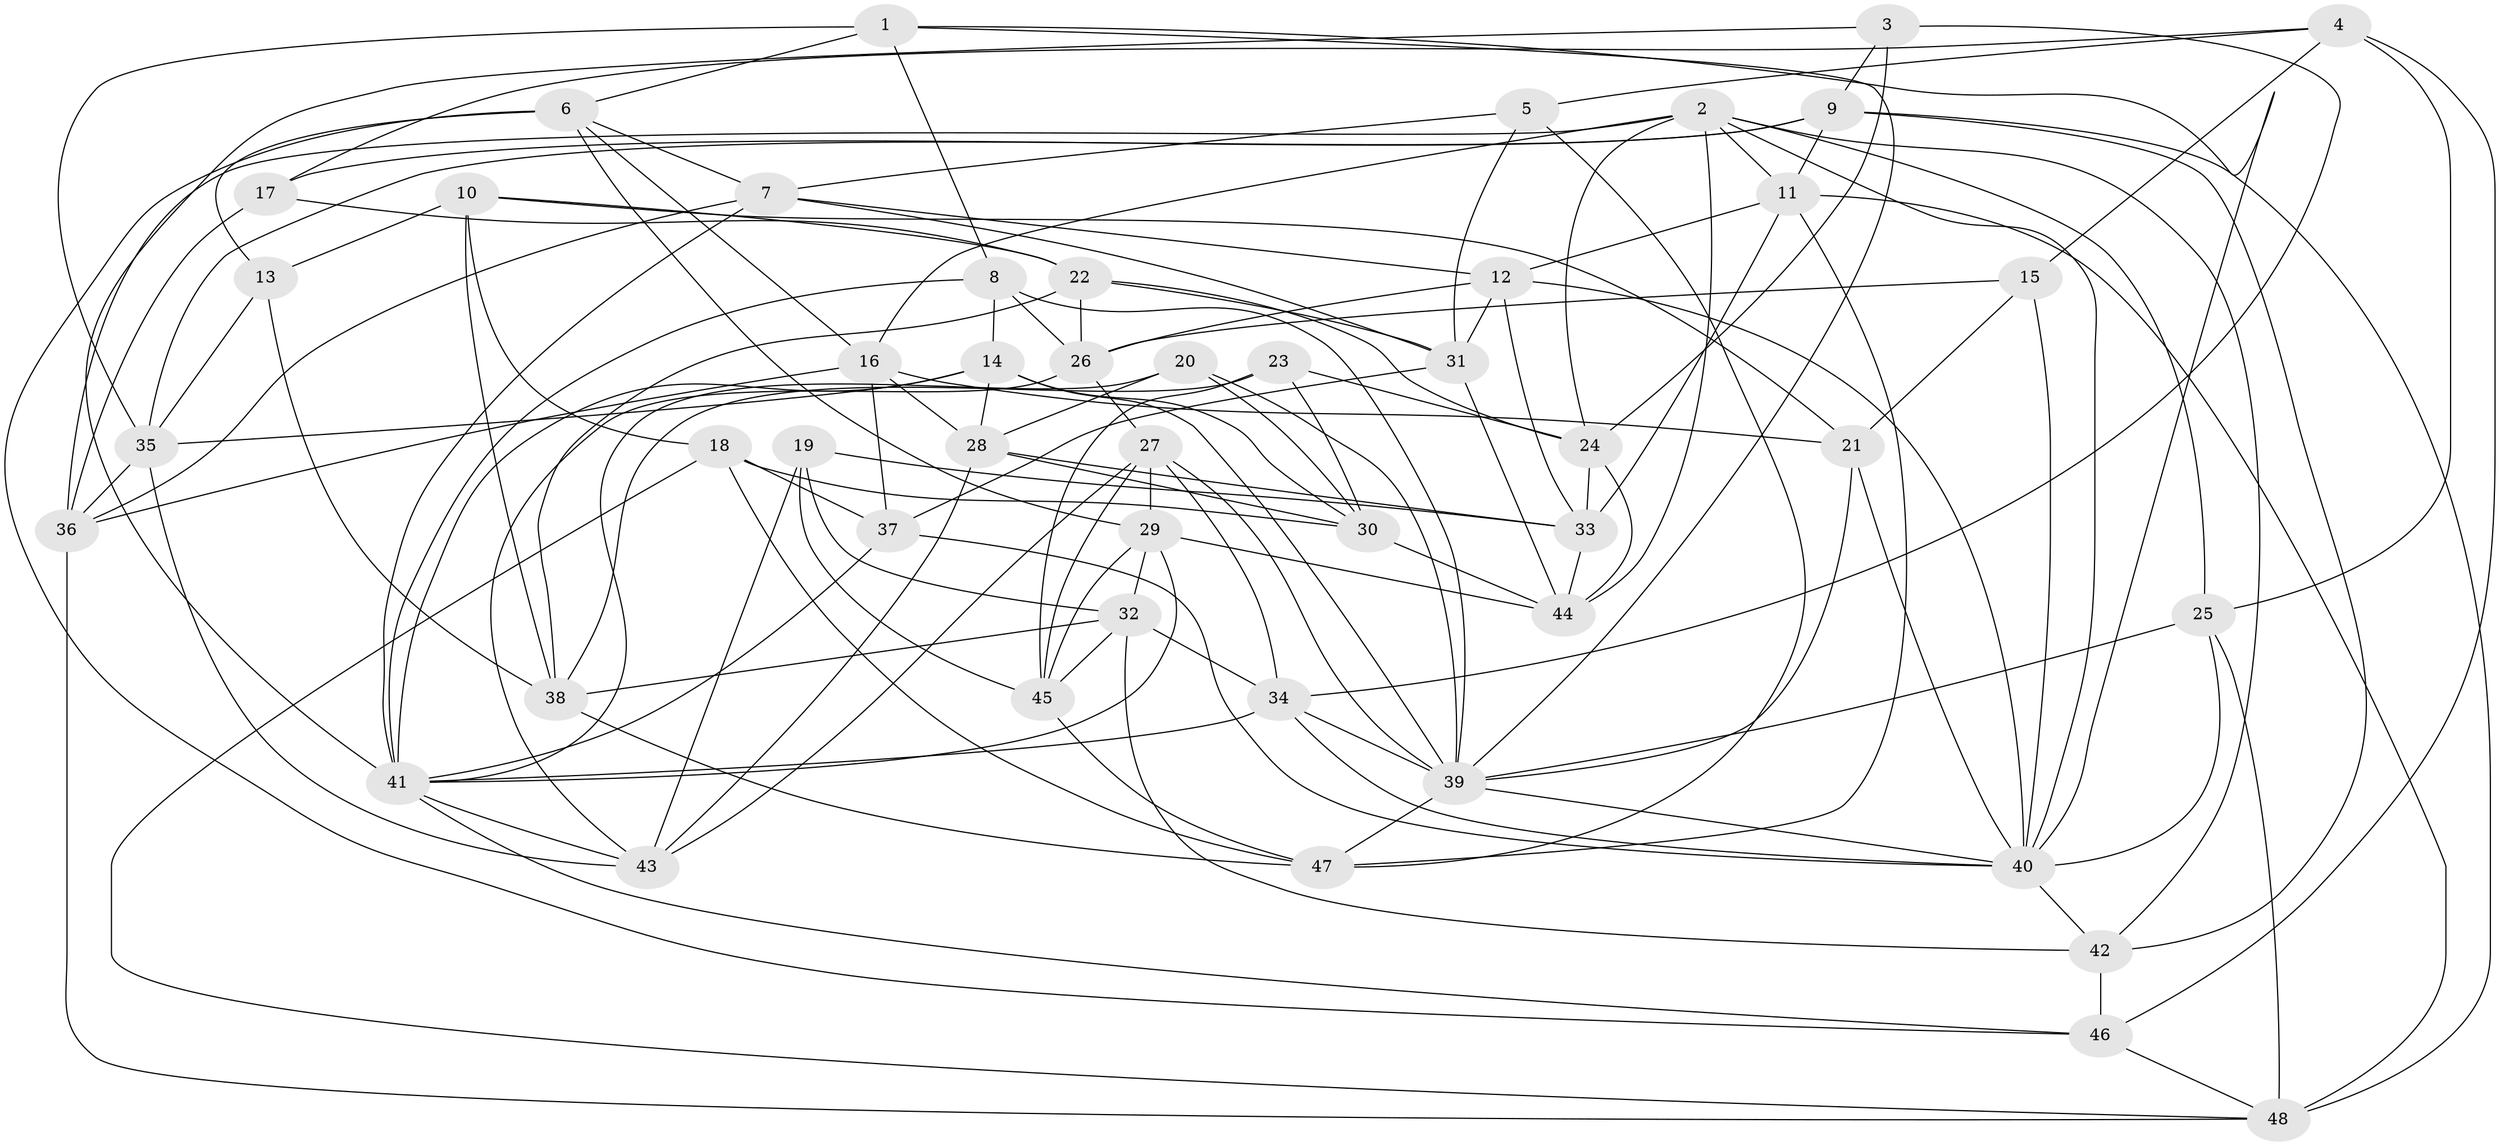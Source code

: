// original degree distribution, {4: 1.0}
// Generated by graph-tools (version 1.1) at 2025/27/03/09/25 03:27:02]
// undirected, 48 vertices, 138 edges
graph export_dot {
graph [start="1"]
  node [color=gray90,style=filled];
  1;
  2;
  3;
  4;
  5;
  6;
  7;
  8;
  9;
  10;
  11;
  12;
  13;
  14;
  15;
  16;
  17;
  18;
  19;
  20;
  21;
  22;
  23;
  24;
  25;
  26;
  27;
  28;
  29;
  30;
  31;
  32;
  33;
  34;
  35;
  36;
  37;
  38;
  39;
  40;
  41;
  42;
  43;
  44;
  45;
  46;
  47;
  48;
  1 -- 6 [weight=1.0];
  1 -- 8 [weight=2.0];
  1 -- 35 [weight=1.0];
  1 -- 39 [weight=1.0];
  1 -- 40 [weight=1.0];
  2 -- 11 [weight=1.0];
  2 -- 16 [weight=1.0];
  2 -- 24 [weight=1.0];
  2 -- 25 [weight=1.0];
  2 -- 36 [weight=1.0];
  2 -- 40 [weight=1.0];
  2 -- 42 [weight=1.0];
  2 -- 44 [weight=1.0];
  3 -- 9 [weight=1.0];
  3 -- 24 [weight=1.0];
  3 -- 34 [weight=1.0];
  3 -- 41 [weight=1.0];
  4 -- 5 [weight=1.0];
  4 -- 15 [weight=1.0];
  4 -- 17 [weight=1.0];
  4 -- 25 [weight=2.0];
  4 -- 46 [weight=1.0];
  5 -- 7 [weight=1.0];
  5 -- 31 [weight=1.0];
  5 -- 47 [weight=1.0];
  6 -- 7 [weight=1.0];
  6 -- 13 [weight=1.0];
  6 -- 16 [weight=1.0];
  6 -- 29 [weight=1.0];
  6 -- 46 [weight=1.0];
  7 -- 12 [weight=1.0];
  7 -- 31 [weight=1.0];
  7 -- 36 [weight=1.0];
  7 -- 41 [weight=1.0];
  8 -- 14 [weight=1.0];
  8 -- 26 [weight=1.0];
  8 -- 39 [weight=1.0];
  8 -- 41 [weight=1.0];
  9 -- 11 [weight=1.0];
  9 -- 17 [weight=1.0];
  9 -- 35 [weight=1.0];
  9 -- 42 [weight=1.0];
  9 -- 48 [weight=1.0];
  10 -- 13 [weight=1.0];
  10 -- 18 [weight=1.0];
  10 -- 21 [weight=2.0];
  10 -- 22 [weight=1.0];
  10 -- 38 [weight=1.0];
  11 -- 12 [weight=1.0];
  11 -- 33 [weight=1.0];
  11 -- 47 [weight=1.0];
  11 -- 48 [weight=1.0];
  12 -- 26 [weight=1.0];
  12 -- 31 [weight=1.0];
  12 -- 33 [weight=1.0];
  12 -- 40 [weight=1.0];
  13 -- 35 [weight=1.0];
  13 -- 38 [weight=1.0];
  14 -- 28 [weight=1.0];
  14 -- 30 [weight=1.0];
  14 -- 35 [weight=1.0];
  14 -- 39 [weight=1.0];
  14 -- 41 [weight=1.0];
  15 -- 21 [weight=1.0];
  15 -- 26 [weight=1.0];
  15 -- 40 [weight=1.0];
  16 -- 21 [weight=1.0];
  16 -- 28 [weight=1.0];
  16 -- 36 [weight=1.0];
  16 -- 37 [weight=1.0];
  17 -- 22 [weight=1.0];
  17 -- 36 [weight=1.0];
  18 -- 30 [weight=1.0];
  18 -- 37 [weight=2.0];
  18 -- 47 [weight=1.0];
  18 -- 48 [weight=1.0];
  19 -- 32 [weight=1.0];
  19 -- 33 [weight=1.0];
  19 -- 43 [weight=1.0];
  19 -- 45 [weight=1.0];
  20 -- 28 [weight=1.0];
  20 -- 30 [weight=1.0];
  20 -- 39 [weight=1.0];
  20 -- 41 [weight=1.0];
  21 -- 39 [weight=1.0];
  21 -- 40 [weight=1.0];
  22 -- 24 [weight=1.0];
  22 -- 26 [weight=1.0];
  22 -- 31 [weight=1.0];
  22 -- 38 [weight=1.0];
  23 -- 24 [weight=1.0];
  23 -- 30 [weight=1.0];
  23 -- 38 [weight=1.0];
  23 -- 45 [weight=1.0];
  24 -- 33 [weight=1.0];
  24 -- 44 [weight=1.0];
  25 -- 39 [weight=1.0];
  25 -- 40 [weight=1.0];
  25 -- 48 [weight=1.0];
  26 -- 27 [weight=1.0];
  26 -- 43 [weight=1.0];
  27 -- 29 [weight=1.0];
  27 -- 34 [weight=1.0];
  27 -- 39 [weight=1.0];
  27 -- 43 [weight=1.0];
  27 -- 45 [weight=1.0];
  28 -- 30 [weight=1.0];
  28 -- 33 [weight=1.0];
  28 -- 43 [weight=1.0];
  29 -- 32 [weight=1.0];
  29 -- 41 [weight=1.0];
  29 -- 44 [weight=1.0];
  29 -- 45 [weight=1.0];
  30 -- 44 [weight=1.0];
  31 -- 37 [weight=1.0];
  31 -- 44 [weight=1.0];
  32 -- 34 [weight=1.0];
  32 -- 38 [weight=1.0];
  32 -- 42 [weight=1.0];
  32 -- 45 [weight=1.0];
  33 -- 44 [weight=1.0];
  34 -- 39 [weight=1.0];
  34 -- 40 [weight=1.0];
  34 -- 41 [weight=1.0];
  35 -- 36 [weight=1.0];
  35 -- 43 [weight=1.0];
  36 -- 48 [weight=1.0];
  37 -- 40 [weight=1.0];
  37 -- 41 [weight=1.0];
  38 -- 47 [weight=1.0];
  39 -- 40 [weight=1.0];
  39 -- 47 [weight=1.0];
  40 -- 42 [weight=1.0];
  41 -- 43 [weight=1.0];
  41 -- 46 [weight=1.0];
  42 -- 46 [weight=2.0];
  45 -- 47 [weight=1.0];
  46 -- 48 [weight=1.0];
}
